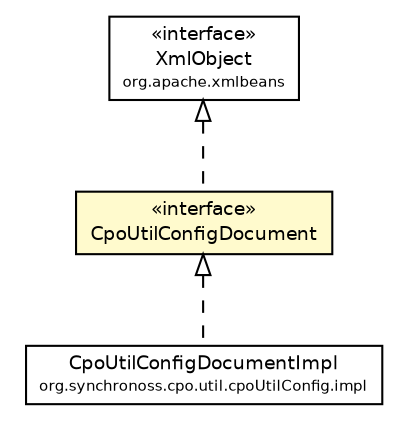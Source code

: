 #!/usr/local/bin/dot
#
# Class diagram 
# Generated by UmlGraph version 4.6 (http://www.spinellis.gr/sw/umlgraph)
#

digraph G {
	edge [fontname="Helvetica",fontsize=10,labelfontname="Helvetica",labelfontsize=10];
	node [fontname="Helvetica",fontsize=10,shape=plaintext];
	// org.synchronoss.cpo.util.cpoUtilConfig.CpoUtilConfigDocument
	c5371 [label=<<table border="0" cellborder="1" cellspacing="0" cellpadding="2" port="p" bgcolor="lemonChiffon" href="./CpoUtilConfigDocument.html">
		<tr><td><table border="0" cellspacing="0" cellpadding="1">
			<tr><td> &laquo;interface&raquo; </td></tr>
			<tr><td> CpoUtilConfigDocument </td></tr>
		</table></td></tr>
		</table>>, fontname="Helvetica", fontcolor="black", fontsize=9.0];
	// org.synchronoss.cpo.util.cpoUtilConfig.impl.CpoUtilConfigDocumentImpl
	c5378 [label=<<table border="0" cellborder="1" cellspacing="0" cellpadding="2" port="p" href="./impl/CpoUtilConfigDocumentImpl.html">
		<tr><td><table border="0" cellspacing="0" cellpadding="1">
			<tr><td> CpoUtilConfigDocumentImpl </td></tr>
			<tr><td><font point-size="7.0"> org.synchronoss.cpo.util.cpoUtilConfig.impl </font></td></tr>
		</table></td></tr>
		</table>>, fontname="Helvetica", fontcolor="black", fontsize=9.0];
	//org.synchronoss.cpo.util.cpoUtilConfig.CpoUtilConfigDocument implements org.apache.xmlbeans.XmlObject
	c5379:p -> c5371:p [dir=back,arrowtail=empty,style=dashed];
	//org.synchronoss.cpo.util.cpoUtilConfig.impl.CpoUtilConfigDocumentImpl implements org.synchronoss.cpo.util.cpoUtilConfig.CpoUtilConfigDocument
	c5371:p -> c5378:p [dir=back,arrowtail=empty,style=dashed];
	// org.apache.xmlbeans.XmlObject
	c5379 [label=<<table border="0" cellborder="1" cellspacing="0" cellpadding="2" port="p" href="http://java.sun.com/j2se/1.4.2/docs/api/org/apache/xmlbeans/XmlObject.html">
		<tr><td><table border="0" cellspacing="0" cellpadding="1">
			<tr><td> &laquo;interface&raquo; </td></tr>
			<tr><td> XmlObject </td></tr>
			<tr><td><font point-size="7.0"> org.apache.xmlbeans </font></td></tr>
		</table></td></tr>
		</table>>, fontname="Helvetica", fontcolor="black", fontsize=9.0];
}

